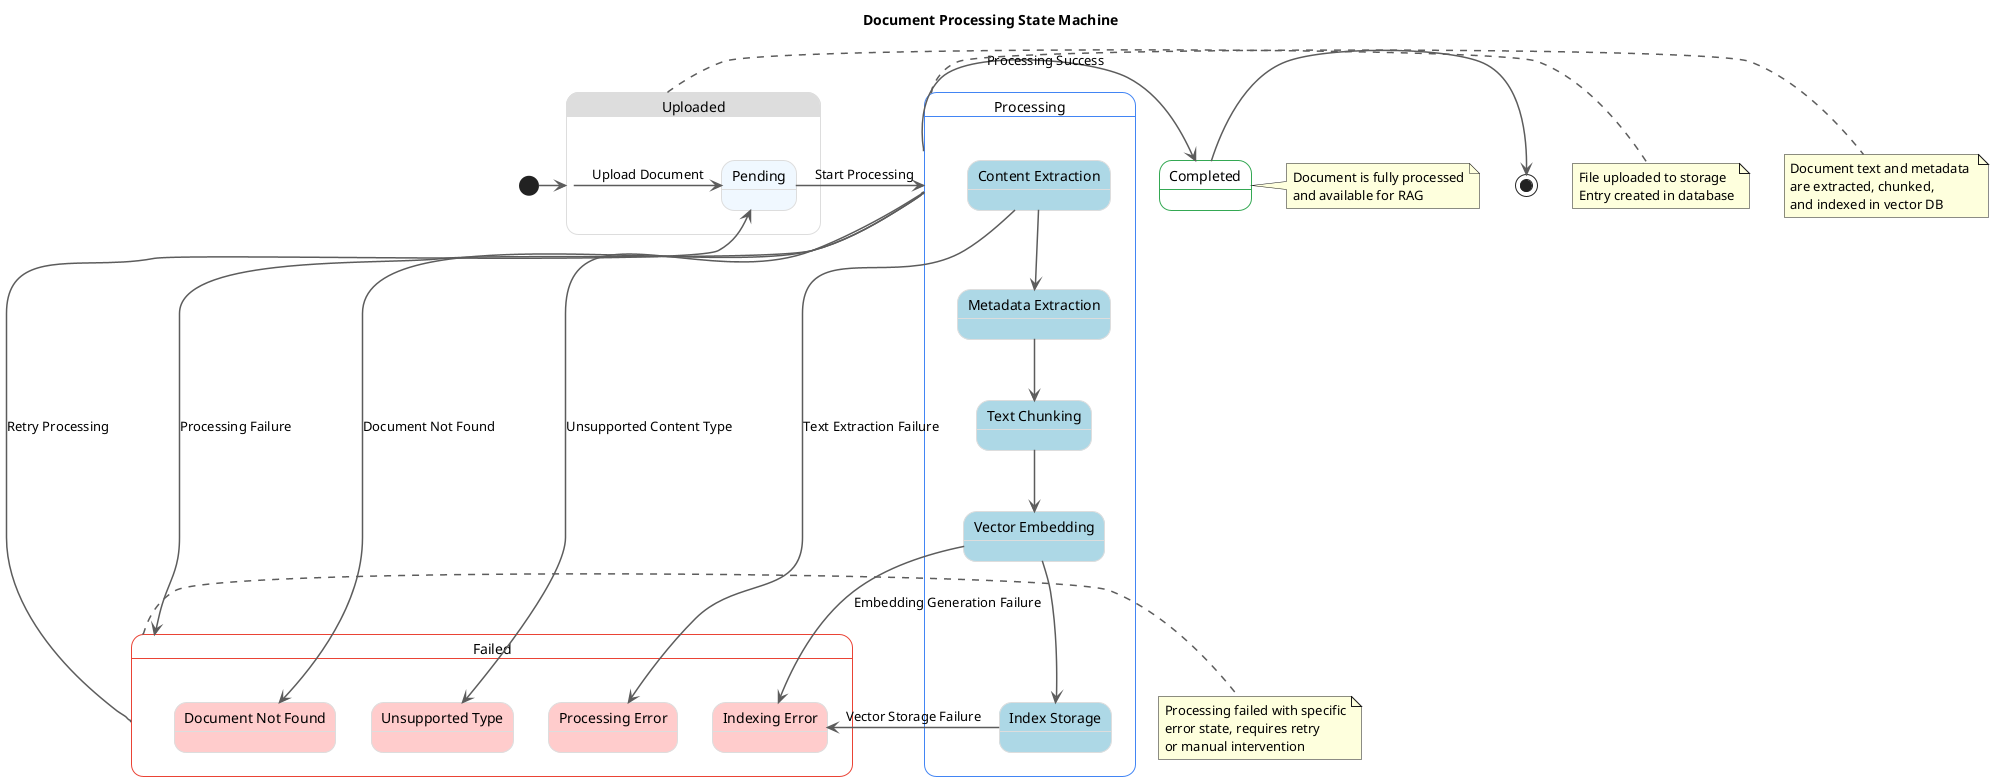 @startuml Document Processing State Machine

!define ACCENT_COLOR #4285F4
!define SECONDARY_COLOR #34A853
!define WARNING_COLOR #FBBC05
!define ERROR_COLOR #EA4335
!define GRAY #9E9E9E

!define ARROW_COLOR #5C5C5C
!define BORDER_COLOR #DDDDDD
!define BACKGROUND_COLOR #FFFFFF

skinparam state {
    BackgroundColor BACKGROUND_COLOR
    BorderColor BORDER_COLOR
    ArrowColor ARROW_COLOR
    StartColor ACCENT_COLOR
    EndColor ERROR_COLOR
    AttributeFontColor black
    AttributeFontSize 12
    FontSize 14
}

skinparam StateBorderThickness 1
skinparam ArrowThickness 1.5

title Document Processing State Machine

state "Uploaded" as Uploaded #DDDDDD {
    state "Pending" as Pending #F0F8FF
}

state "Processing" as Processing #ACCENT_COLOR {
    state "Content Extraction" as ContentExtraction #ADD8E6
    state "Metadata Extraction" as MetadataExtraction #ADD8E6
    state "Text Chunking" as TextChunking #ADD8E6
    state "Vector Embedding" as VectorEmbedding #ADD8E6
    state "Index Storage" as IndexStorage #ADD8E6
    
    ContentExtraction -down-> MetadataExtraction
    MetadataExtraction -down-> TextChunking
    TextChunking -down-> VectorEmbedding
    VectorEmbedding -down-> IndexStorage
}

state "Completed" as Completed #SECONDARY_COLOR
state "Failed" as Failed #ERROR_COLOR {
    state "Document Not Found" as DocNotFound #FFCCCC
    state "Unsupported Type" as UnsupportedType #FFCCCC
    state "Processing Error" as ProcessingError #FFCCCC
    state "Indexing Error" as IndexingError #FFCCCC
}

[*] -right-> Uploaded
Uploaded -right-> Pending : Upload Document
Pending -right-> Processing : Start Processing
Processing -right-> Completed : Processing Success
Processing -down-> Failed : Processing Failure

Processing -down-> DocNotFound : Document Not Found
Processing -down-> UnsupportedType : Unsupported Content Type
ContentExtraction -down-> ProcessingError : Text Extraction Failure
VectorEmbedding -down-> IndexingError : Embedding Generation Failure
IndexStorage -down-> IndexingError : Vector Storage Failure

Completed -right-> [*]
Failed --> Pending : Retry Processing

note right of Uploaded
  File uploaded to storage
  Entry created in database
end note

note right of Processing
  Document text and metadata 
  are extracted, chunked,
  and indexed in vector DB
end note

note right of Completed
  Document is fully processed
  and available for RAG
end note

note right of Failed
  Processing failed with specific
  error state, requires retry
  or manual intervention
end note

@enduml 